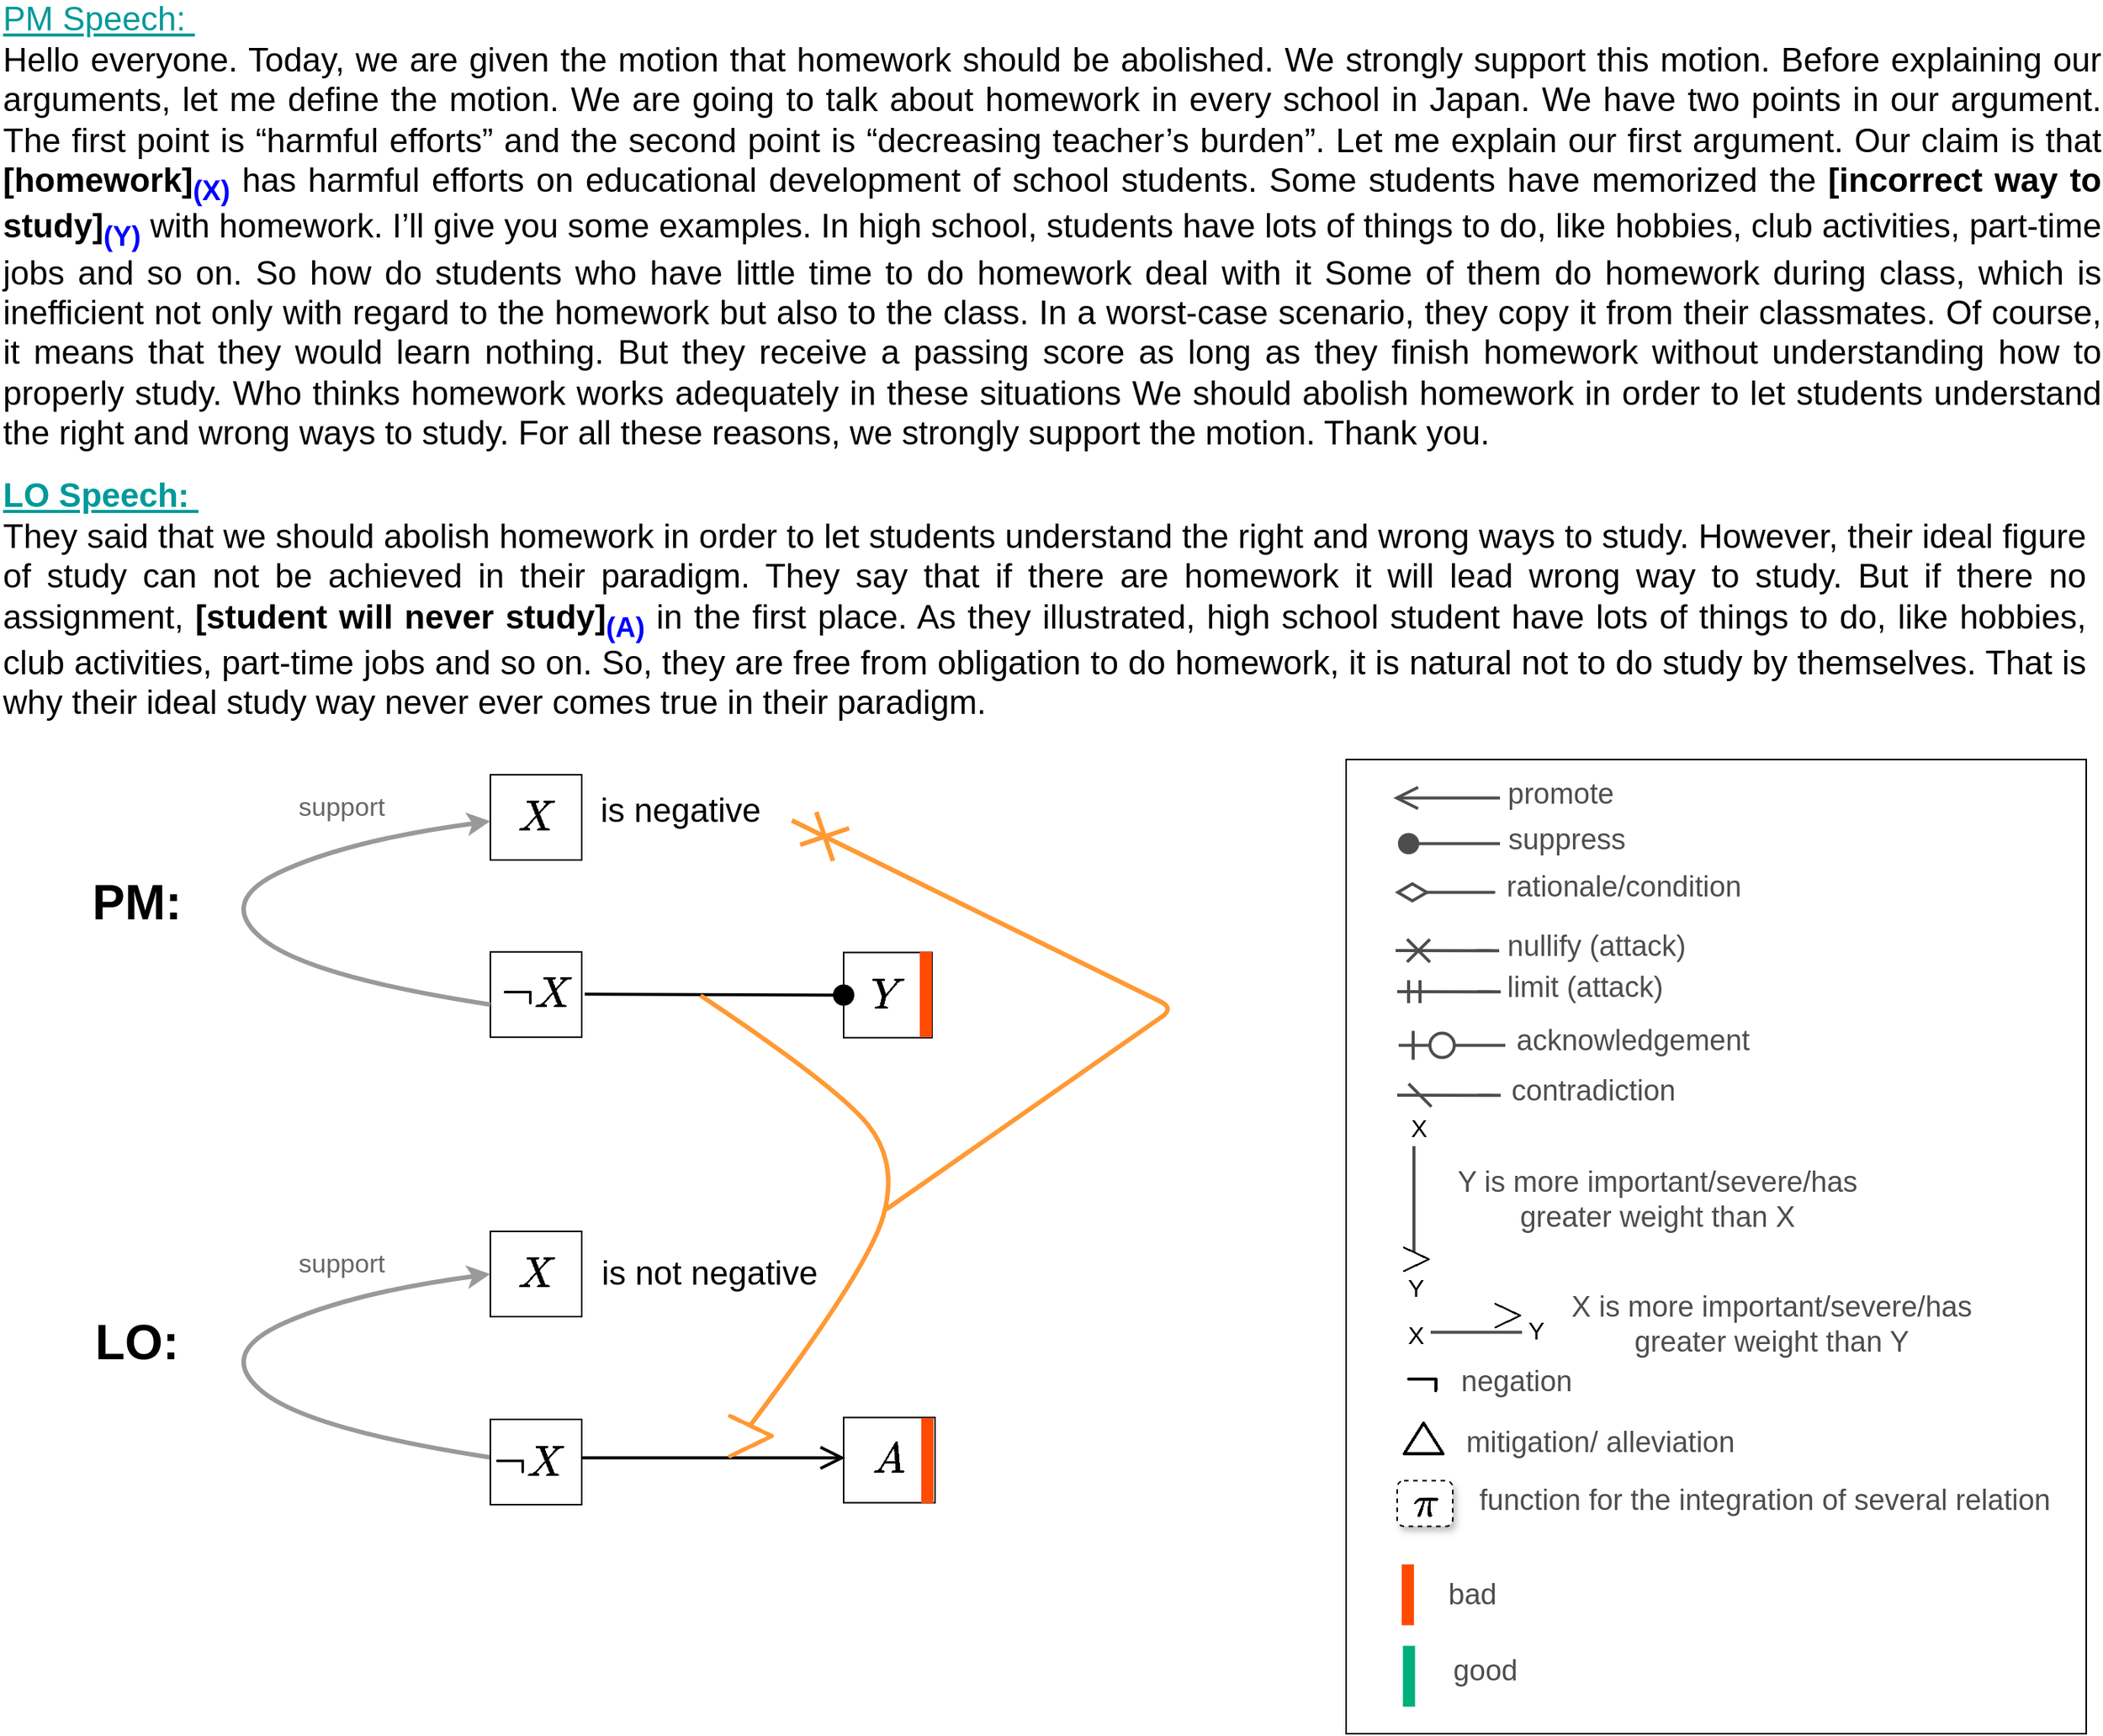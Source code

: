 <mxfile version="16.1.2" type="device"><diagram id="NebdKccpn1Tcwdz-Rh-k" name="Page-1"><mxGraphModel dx="1892" dy="1344" grid="1" gridSize="10" guides="1" tooltips="1" connect="1" arrows="1" fold="1" page="1" pageScale="1" pageWidth="1100" pageHeight="1700" math="1" shadow="0"><root><mxCell id="0"/><mxCell id="1" parent="0"/><mxCell id="UqYzVpXplDqsbALxIXjI-1" value="&lt;div style=&quot;text-align: justify ; font-size: 22px&quot;&gt;&lt;font style=&quot;font-size: 22px&quot; color=&quot;#009999&quot;&gt;&lt;u&gt;PM Speech:&amp;nbsp;&lt;/u&gt;&lt;/font&gt;&lt;/div&gt;&lt;div style=&quot;text-align: justify&quot;&gt;&lt;span style=&quot;font-size: 22px&quot;&gt;Hello everyone. Today, we are given the motion that homework should be abolished. We strongly support this motion. Before explaining our arguments, let me define the motion. We are going to talk about homework in every school in Japan. We have two points in our argument. The first point is “harmful efforts” and the second point is “decreasing teacher’s burden”. Let me explain our first argument. Our claim is that &lt;b&gt;[homework]&lt;sub&gt;&lt;font color=&quot;#0000ff&quot;&gt;(X)&lt;/font&gt;&lt;/sub&gt;&lt;/b&gt; has harmful efforts on educational development of school students. Some students have memorized the &lt;b&gt;[incorrect way to study]&lt;sub&gt;&lt;font color=&quot;#0000ff&quot;&gt;(Y)&lt;/font&gt;&lt;/sub&gt;&lt;/b&gt; with homework. I’ll give you some examples. In high school, students have lots of things to do, like hobbies, club activities, part-time jobs and so on. So how do students who have little time to do homework deal with it Some of them do homework during class, which is inefficient not only with regard to the homework but also to the class. In a worst-case scenario, they copy it from their classmates. Of course, it means that they would learn nothing. But they receive a passing score as long as they finish homework without understanding how to properly study. Who thinks homework works adequately in these situations We should abolish homework in order to let students understand the right and wrong ways to study. For all these reasons, we strongly support the motion. Thank you.&lt;/span&gt;&lt;br&gt;&lt;/div&gt;" style="text;html=1;strokeColor=none;fillColor=none;align=left;verticalAlign=middle;whiteSpace=wrap;rounded=0;" parent="1" vertex="1"><mxGeometry x="550" y="20" width="1380" height="260" as="geometry"/></mxCell><mxCell id="UqYzVpXplDqsbALxIXjI-18" value="&lt;font size=&quot;1&quot;&gt;&lt;b style=&quot;font-size: 32px&quot;&gt;PM:&lt;/b&gt;&lt;/font&gt;" style="text;html=1;strokeColor=none;fillColor=none;align=center;verticalAlign=middle;whiteSpace=wrap;rounded=0;" parent="1" vertex="1"><mxGeometry x="600" y="574" width="80" height="40" as="geometry"/></mxCell><mxCell id="UqYzVpXplDqsbALxIXjI-19" value="&lt;font size=&quot;1&quot;&gt;&lt;b style=&quot;font-size: 32px&quot;&gt;LO:&lt;/b&gt;&lt;/font&gt;" style="text;html=1;strokeColor=none;fillColor=none;align=center;verticalAlign=middle;whiteSpace=wrap;rounded=0;" parent="1" vertex="1"><mxGeometry x="600" y="862.75" width="80" height="40" as="geometry"/></mxCell><mxCell id="UqYzVpXplDqsbALxIXjI-66" value="&lt;font style=&quot;font-size: 24px&quot;&gt;$$X$$&lt;/font&gt;" style="whiteSpace=wrap;html=1;align=center;" parent="1" vertex="1"><mxGeometry x="872" y="510" width="60" height="56" as="geometry"/></mxCell><mxCell id="UqYzVpXplDqsbALxIXjI-67" value="&lt;font style=&quot;font-size: 22px&quot;&gt;is negative&lt;/font&gt;" style="text;html=1;strokeColor=none;fillColor=none;align=center;verticalAlign=middle;whiteSpace=wrap;rounded=0;" parent="1" vertex="1"><mxGeometry x="942" y="516.5" width="110" height="35" as="geometry"/></mxCell><mxCell id="UqYzVpXplDqsbALxIXjI-78" value="&lt;font style=&quot;font-size: 17px&quot; color=&quot;#666666&quot;&gt;support&lt;/font&gt;" style="text;html=1;fillColor=none;align=center;verticalAlign=middle;whiteSpace=wrap;rounded=0;rotation=0;" parent="1" vertex="1"><mxGeometry x="742" y="516.5" width="65" height="30" as="geometry"/></mxCell><mxCell id="UqYzVpXplDqsbALxIXjI-79" value="&lt;font style=&quot;font-size: 24px&quot;&gt;$$X$$&lt;/font&gt;" style="whiteSpace=wrap;html=1;align=center;" parent="1" vertex="1"><mxGeometry x="872" y="810" width="60" height="56" as="geometry"/></mxCell><mxCell id="UqYzVpXplDqsbALxIXjI-80" value="&lt;font style=&quot;font-size: 22px&quot;&gt;is not negative&lt;/font&gt;" style="text;html=1;strokeColor=none;fillColor=none;align=center;verticalAlign=middle;whiteSpace=wrap;rounded=0;" parent="1" vertex="1"><mxGeometry x="932" y="820.5" width="168" height="35" as="geometry"/></mxCell><mxCell id="UqYzVpXplDqsbALxIXjI-85" value="" style="curved=1;endArrow=classic;html=1;strokeWidth=3;exitX=0;exitY=0.5;exitDx=0;exitDy=0;entryX=0;entryY=0.5;entryDx=0;entryDy=0;strokeColor=#999999;" parent="1" target="UqYzVpXplDqsbALxIXjI-79" edge="1"><mxGeometry width="50" height="50" relative="1" as="geometry"><mxPoint x="872" y="958.5" as="sourcePoint"/><mxPoint x="642" y="910.0" as="targetPoint"/><Array as="points"><mxPoint x="752" y="940"/><mxPoint x="692" y="890.0"/><mxPoint x="782" y="850"/></Array></mxGeometry></mxCell><mxCell id="UqYzVpXplDqsbALxIXjI-86" value="&lt;font style=&quot;font-size: 17px&quot; color=&quot;#666666&quot;&gt;support&lt;/font&gt;" style="text;html=1;fillColor=none;align=center;verticalAlign=middle;whiteSpace=wrap;rounded=0;rotation=0;" parent="1" vertex="1"><mxGeometry x="742" y="816.5" width="65" height="30" as="geometry"/></mxCell><mxCell id="TlyaoN2gSQJr0GqYaBix-1" value="&lt;div style=&quot;text-align: justify ; font-size: 22px&quot;&gt;&lt;font style=&quot;font-size: 22px&quot; color=&quot;#009999&quot;&gt;&lt;b&gt;&lt;u&gt;LO Speech:&amp;nbsp;&lt;/u&gt;&lt;/b&gt;&lt;/font&gt;&lt;/div&gt;&lt;div style=&quot;text-align: justify&quot;&gt;&lt;span style=&quot;font-size: 22px&quot;&gt;They said that we should abolish homework in order to let students understand the right and wrong ways to study. However, their ideal figure of study can not be achieved in their paradigm. They say that if there are homework it will lead wrong way to study. But if there no assignment, &lt;b&gt;[student will never study]&lt;sub&gt;&lt;font color=&quot;#0000ff&quot;&gt;(A)&lt;/font&gt;&lt;/sub&gt;&lt;/b&gt; in the first place. As they illustrated, high school student have lots of things to do, like hobbies, club activities, part-time jobs and so on. So, they are free from obligation to do homework, it is natural not to do study by themselves. That is why their ideal study way never ever comes true in their paradigm.&lt;/span&gt;&lt;br&gt;&lt;/div&gt;" style="text;html=1;strokeColor=none;fillColor=none;align=left;verticalAlign=middle;whiteSpace=wrap;rounded=0;" parent="1" vertex="1"><mxGeometry x="550" y="300" width="1370" height="190" as="geometry"/></mxCell><mxCell id="zVyg_gZ9mH3cBOG2_dau-1" value="&lt;span style=&quot;font-size: 24px&quot;&gt;$$\boldsymbol{\neg}X$$&lt;/span&gt;" style="whiteSpace=wrap;html=1;align=left;" parent="1" vertex="1"><mxGeometry x="872" y="933.5" width="60" height="56" as="geometry"/></mxCell><mxCell id="zVyg_gZ9mH3cBOG2_dau-2" value="&lt;font style=&quot;font-size: 24px&quot;&gt;$$A$$&lt;/font&gt;" style="whiteSpace=wrap;html=1;align=center;" parent="1" vertex="1"><mxGeometry x="1104" y="932.25" width="60" height="56" as="geometry"/></mxCell><mxCell id="a3201PuDjMksrVRd_3H--1" value="" style="endArrow=open;html=1;fontColor=#666666;endSize=12;entryX=0;entryY=0.5;entryDx=0;entryDy=0;endFill=0;strokeWidth=2;" parent="1" edge="1"><mxGeometry width="50" height="50" relative="1" as="geometry"><mxPoint x="932" y="958.75" as="sourcePoint"/><mxPoint x="1105" y="958.75" as="targetPoint"/></mxGeometry></mxCell><mxCell id="a3201PuDjMksrVRd_3H--5" value="" style="whiteSpace=wrap;html=1;fontColor=#666666;strokeColor=none;fillColor=#FF4B00;" parent="1" vertex="1"><mxGeometry x="1155" y="932.5" width="8" height="56" as="geometry"/></mxCell><mxCell id="a3201PuDjMksrVRd_3H--9" value="&lt;span style=&quot;font-size: 24px&quot;&gt;$$\boldsymbol{\neg}X$$&lt;/span&gt;" style="whiteSpace=wrap;html=1;align=center;" parent="1" vertex="1"><mxGeometry x="872" y="626.38" width="60" height="56" as="geometry"/></mxCell><mxCell id="a3201PuDjMksrVRd_3H--10" value="&lt;font style=&quot;font-size: 24px&quot;&gt;$$Y$$&lt;/font&gt;" style="whiteSpace=wrap;html=1;align=center;" parent="1" vertex="1"><mxGeometry x="1104" y="626.75" width="58" height="56" as="geometry"/></mxCell><mxCell id="a3201PuDjMksrVRd_3H--11" value="" style="whiteSpace=wrap;html=1;fontColor=#666666;strokeColor=none;fillColor=#FF4B00;" parent="1" vertex="1"><mxGeometry x="1154" y="626.25" width="8" height="56" as="geometry"/></mxCell><mxCell id="a3201PuDjMksrVRd_3H--12" value="" style="endArrow=oval;html=1;fontColor=#666666;endSize=12;entryX=0;entryY=0.5;entryDx=0;entryDy=0;endFill=1;strokeWidth=2;exitX=1;exitY=0.5;exitDx=0;exitDy=0;" parent="1" target="a3201PuDjMksrVRd_3H--10" edge="1"><mxGeometry width="50" height="50" relative="1" as="geometry"><mxPoint x="934" y="654.08" as="sourcePoint"/><mxPoint x="1100" y="654.33" as="targetPoint"/></mxGeometry></mxCell><mxCell id="hndT9x4nRhEQMueXy8tr-1" value="" style="curved=1;endArrow=classic;html=1;strokeWidth=3;exitX=0;exitY=0.5;exitDx=0;exitDy=0;entryX=0;entryY=0.5;entryDx=0;entryDy=0;strokeColor=#999999;" parent="1" edge="1"><mxGeometry width="50" height="50" relative="1" as="geometry"><mxPoint x="872" y="661" as="sourcePoint"/><mxPoint x="872" y="540.5" as="targetPoint"/><Array as="points"><mxPoint x="752" y="642.5"/><mxPoint x="692" y="592.5"/><mxPoint x="782" y="552.5"/></Array></mxGeometry></mxCell><mxCell id="hndT9x4nRhEQMueXy8tr-2" value="" style="curved=1;endArrow=none;html=1;strokeWidth=3;endFill=0;strokeColor=#FF9933;startArrow=none;" parent="1" edge="1"><mxGeometry width="50" height="50" relative="1" as="geometry"><mxPoint x="1043" y="937" as="sourcePoint"/><mxPoint x="1010" y="655" as="targetPoint"/><Array as="points"><mxPoint x="1120" y="835"/><mxPoint x="1140" y="765"/><mxPoint x="1100" y="715"/></Array></mxGeometry></mxCell><mxCell id="hndT9x4nRhEQMueXy8tr-3" value="&lt;font style=&quot;font-size: 36px&quot; color=&quot;#ff9933&quot;&gt;$$\boldsymbol{&amp;gt;}$$&lt;/font&gt;" style="text;html=1;strokeColor=none;fillColor=none;align=center;verticalAlign=middle;whiteSpace=wrap;rounded=0;fontSize=24;fontStyle=1;horizontal=1;" parent="1" vertex="1"><mxGeometry x="1023" y="932.25" width="40" height="20" as="geometry"/></mxCell><mxCell id="hndT9x4nRhEQMueXy8tr-4" value="" style="endArrow=none;html=1;endSize=0;strokeWidth=3;startArrow=cross;startFill=0;startSize=20;strokeColor=#FF9933;" parent="1" edge="1"><mxGeometry width="50" height="50" relative="1" as="geometry"><mxPoint x="1070" y="540" as="sourcePoint"/><mxPoint x="1132" y="795.5" as="targetPoint"/><Array as="points"><mxPoint x="1321" y="663.38"/></Array></mxGeometry></mxCell><mxCell id="FM7KHdDuu4lq6kMpgukw-1" value="" style="rounded=0;whiteSpace=wrap;html=1;glass=0;sketch=0;strokeColor=default;fillColor=none;" parent="1" vertex="1"><mxGeometry x="1434" y="500" width="486" height="640" as="geometry"/></mxCell><mxCell id="FM7KHdDuu4lq6kMpgukw-2" value="" style="endArrow=ERzeroToOne;html=1;endFill=1;endSize=16;strokeWidth=2;strokeColor=#4D4D4D;" parent="1" edge="1"><mxGeometry width="50" height="50" relative="1" as="geometry"><mxPoint x="1538.5" y="687.75" as="sourcePoint"/><mxPoint x="1468.5" y="687.75" as="targetPoint"/></mxGeometry></mxCell><mxCell id="FM7KHdDuu4lq6kMpgukw-3" value="" style="endArrow=none;html=1;endSize=16;strokeWidth=2;strokeColor=#4D4D4D;" parent="1" edge="1"><mxGeometry width="50" height="50" relative="1" as="geometry"><mxPoint x="1478.5" y="824.0" as="sourcePoint"/><mxPoint x="1478.5" y="754.0" as="targetPoint"/></mxGeometry></mxCell><mxCell id="FM7KHdDuu4lq6kMpgukw-4" value="&lt;span style=&quot;font-size: 24px&quot;&gt;&lt;font style=&quot;font-size: 24px&quot;&gt;$$&amp;gt;$$&lt;/font&gt;&lt;/span&gt;" style="text;html=1;strokeColor=none;fillColor=none;align=center;verticalAlign=middle;whiteSpace=wrap;rounded=0;fontSize=24;fontStyle=1;horizontal=1;" parent="1" vertex="1"><mxGeometry x="1459.5" y="817" width="40" height="20" as="geometry"/></mxCell><mxCell id="FM7KHdDuu4lq6kMpgukw-5" value="&lt;span style=&quot;font-size: 19px&quot;&gt;Y is more important/severe/has greater weight than X&lt;/span&gt;" style="text;html=1;strokeColor=none;fillColor=none;align=center;verticalAlign=middle;whiteSpace=wrap;rounded=0;fontColor=#4D4D4D;" parent="1" vertex="1"><mxGeometry x="1490.5" y="764" width="294.5" height="50" as="geometry"/></mxCell><mxCell id="FM7KHdDuu4lq6kMpgukw-6" value="&lt;font style=&quot;font-size: 16px&quot;&gt;X&lt;/font&gt;" style="text;html=1;strokeColor=none;fillColor=none;align=center;verticalAlign=middle;whiteSpace=wrap;rounded=0;fontSize=14;" parent="1" vertex="1"><mxGeometry x="1461.5" y="731.75" width="40" height="20" as="geometry"/></mxCell><mxCell id="FM7KHdDuu4lq6kMpgukw-7" value="&lt;font style=&quot;font-size: 16px&quot;&gt;Y&lt;/font&gt;" style="text;html=1;strokeColor=none;fillColor=none;align=center;verticalAlign=middle;whiteSpace=wrap;rounded=0;fontSize=14;" parent="1" vertex="1"><mxGeometry x="1459.5" y="837" width="40" height="20" as="geometry"/></mxCell><mxCell id="FM7KHdDuu4lq6kMpgukw-8" value="" style="endArrow=none;html=1;endSize=0;strokeWidth=2;startArrow=cross;startFill=0;startSize=12;strokeColor=#4D4D4D;" parent="1" edge="1"><mxGeometry width="50" height="50" relative="1" as="geometry"><mxPoint x="1466.5" y="625.5" as="sourcePoint"/><mxPoint x="1534.5" y="625.62" as="targetPoint"/><Array as="points"><mxPoint x="1534.5" y="625.62"/><mxPoint x="1516.5" y="625.5"/></Array></mxGeometry></mxCell><mxCell id="FM7KHdDuu4lq6kMpgukw-9" value="&lt;font style=&quot;font-size: 19px&quot;&gt;nullify (attack)&lt;/font&gt;" style="text;html=1;strokeColor=none;fillColor=none;align=center;verticalAlign=middle;whiteSpace=wrap;rounded=0;fontColor=#4D4D4D;" parent="1" vertex="1"><mxGeometry x="1528.5" y="605.75" width="138.5" height="34" as="geometry"/></mxCell><mxCell id="FM7KHdDuu4lq6kMpgukw-10" value="" style="endArrow=open;html=1;fontColor=#666666;endSize=12;endFill=0;strokeWidth=2;strokeColor=#4D4D4D;" parent="1" edge="1"><mxGeometry width="50" height="50" relative="1" as="geometry"><mxPoint x="1535" y="525.25" as="sourcePoint"/><mxPoint x="1465" y="525.25" as="targetPoint"/></mxGeometry></mxCell><mxCell id="FM7KHdDuu4lq6kMpgukw-11" value="&lt;span style=&quot;font-size: 19px&quot;&gt;promote&lt;/span&gt;" style="text;html=1;strokeColor=none;fillColor=none;align=center;verticalAlign=middle;whiteSpace=wrap;rounded=0;fontColor=#4D4D4D;" parent="1" vertex="1"><mxGeometry x="1535" y="506.25" width="80" height="34" as="geometry"/></mxCell><mxCell id="FM7KHdDuu4lq6kMpgukw-12" value="" style="endArrow=oval;html=1;fontColor=#666666;endSize=12;endFill=1;strokeWidth=2;strokeColor=#4D4D4D;" parent="1" edge="1"><mxGeometry width="50" height="50" relative="1" as="geometry"><mxPoint x="1535" y="555.25" as="sourcePoint"/><mxPoint x="1475" y="555.25" as="targetPoint"/></mxGeometry></mxCell><mxCell id="FM7KHdDuu4lq6kMpgukw-13" value="&lt;span style=&quot;font-size: 19px&quot;&gt;suppress&lt;/span&gt;" style="text;html=1;strokeColor=none;fillColor=none;align=center;verticalAlign=middle;whiteSpace=wrap;rounded=0;fontColor=#4D4D4D;" parent="1" vertex="1"><mxGeometry x="1539" y="536.25" width="80" height="34" as="geometry"/></mxCell><mxCell id="FM7KHdDuu4lq6kMpgukw-14" value="" style="endArrow=none;html=1;endSize=0;strokeWidth=2;startArrow=diamondThin;startFill=0;startSize=17;strokeColor=#4D4D4D;" parent="1" edge="1"><mxGeometry width="50" height="50" relative="1" as="geometry"><mxPoint x="1466" y="587.25" as="sourcePoint"/><mxPoint x="1504" y="587.25" as="targetPoint"/><Array as="points"><mxPoint x="1536" y="587.25"/><mxPoint x="1514" y="587.25"/></Array></mxGeometry></mxCell><mxCell id="FM7KHdDuu4lq6kMpgukw-15" value="&lt;font style=&quot;font-size: 19px&quot;&gt;rationale/condition&lt;/font&gt;" style="text;html=1;strokeColor=none;fillColor=none;align=center;verticalAlign=middle;whiteSpace=wrap;rounded=0;fontColor=#4D4D4D;" parent="1" vertex="1"><mxGeometry x="1531" y="567.25" width="171" height="34" as="geometry"/></mxCell><mxCell id="FM7KHdDuu4lq6kMpgukw-16" value="&lt;font style=&quot;font-size: 19px&quot;&gt;acknowledgement&lt;/font&gt;" style="text;html=1;strokeColor=none;fillColor=none;align=center;verticalAlign=middle;whiteSpace=wrap;rounded=0;fontColor=#4D4D4D;" parent="1" vertex="1"><mxGeometry x="1539" y="667.75" width="167" height="34" as="geometry"/></mxCell><mxCell id="FM7KHdDuu4lq6kMpgukw-17" value="" style="endArrow=none;html=1;endSize=16;strokeWidth=2;strokeColor=#4D4D4D;" parent="1" edge="1"><mxGeometry width="50" height="50" relative="1" as="geometry"><mxPoint x="1549.5" y="876.25" as="sourcePoint"/><mxPoint x="1489.5" y="876.25" as="targetPoint"/></mxGeometry></mxCell><mxCell id="FM7KHdDuu4lq6kMpgukw-18" value="&lt;span style=&quot;font-size: 24px&quot;&gt;&lt;font style=&quot;font-size: 24px&quot;&gt;$$&amp;gt;$$&lt;/font&gt;&lt;/span&gt;" style="text;html=1;strokeColor=none;fillColor=none;align=center;verticalAlign=middle;whiteSpace=wrap;rounded=0;fontSize=24;fontStyle=1;horizontal=1;" parent="1" vertex="1"><mxGeometry x="1519.5" y="854.25" width="40" height="20" as="geometry"/></mxCell><mxCell id="FM7KHdDuu4lq6kMpgukw-19" value="&lt;font style=&quot;font-size: 16px&quot;&gt;X&lt;/font&gt;" style="text;html=1;strokeColor=none;fillColor=none;align=center;verticalAlign=middle;whiteSpace=wrap;rounded=0;fontSize=14;" parent="1" vertex="1"><mxGeometry x="1459.5" y="868.25" width="40" height="20" as="geometry"/></mxCell><mxCell id="FM7KHdDuu4lq6kMpgukw-20" value="&lt;font style=&quot;font-size: 16px&quot;&gt;Y&lt;/font&gt;" style="text;html=1;strokeColor=none;fillColor=none;align=center;verticalAlign=middle;whiteSpace=wrap;rounded=0;fontSize=14;" parent="1" vertex="1"><mxGeometry x="1538.5" y="865.25" width="40" height="20" as="geometry"/></mxCell><mxCell id="FM7KHdDuu4lq6kMpgukw-21" value="&lt;span style=&quot;font-size: 19px&quot;&gt;X is more important/severe/has greater weight&amp;nbsp;&lt;/span&gt;&lt;span style=&quot;font-size: 19px&quot;&gt;than Y&lt;/span&gt;" style="text;html=1;strokeColor=none;fillColor=none;align=center;verticalAlign=middle;whiteSpace=wrap;rounded=0;fontColor=#4D4D4D;" parent="1" vertex="1"><mxGeometry x="1579.5" y="854.25" width="266.5" height="34" as="geometry"/></mxCell><mxCell id="FM7KHdDuu4lq6kMpgukw-22" value="" style="endArrow=none;html=1;endSize=0;strokeWidth=2;startArrow=dash;startFill=0;startSize=12;strokeColor=#4D4D4D;" parent="1" edge="1"><mxGeometry width="50" height="50" relative="1" as="geometry"><mxPoint x="1467.5" y="720.5" as="sourcePoint"/><mxPoint x="1535.5" y="720.62" as="targetPoint"/><Array as="points"><mxPoint x="1535.5" y="720.62"/><mxPoint x="1517.5" y="720.5"/></Array></mxGeometry></mxCell><mxCell id="FM7KHdDuu4lq6kMpgukw-23" value="&lt;font style=&quot;font-size: 19px&quot;&gt;contradiction&lt;/font&gt;" style="text;html=1;strokeColor=none;fillColor=none;align=center;verticalAlign=middle;whiteSpace=wrap;rounded=0;fontColor=#4D4D4D;" parent="1" vertex="1"><mxGeometry x="1541.5" y="700.75" width="109" height="34" as="geometry"/></mxCell><mxCell id="FM7KHdDuu4lq6kMpgukw-24" value="" style="whiteSpace=wrap;html=1;fontColor=#666666;strokeColor=none;fillColor=#FF4B00;" parent="1" vertex="1"><mxGeometry x="1470.5" y="1028.75" width="8" height="40" as="geometry"/></mxCell><mxCell id="FM7KHdDuu4lq6kMpgukw-25" value="&lt;span style=&quot;font-size: 19px&quot;&gt;bad&lt;/span&gt;" style="text;html=1;strokeColor=none;fillColor=none;align=center;verticalAlign=middle;whiteSpace=wrap;rounded=0;fontColor=#4D4D4D;" parent="1" vertex="1"><mxGeometry x="1489" y="1031.75" width="55.5" height="34" as="geometry"/></mxCell><mxCell id="FM7KHdDuu4lq6kMpgukw-26" value="" style="whiteSpace=wrap;html=1;fontColor=#666666;strokeColor=none;fillColor=#03AF7A;" parent="1" vertex="1"><mxGeometry x="1471.25" y="1082.25" width="8" height="40" as="geometry"/></mxCell><mxCell id="FM7KHdDuu4lq6kMpgukw-27" value="&lt;span style=&quot;font-size: 19px&quot;&gt;good&lt;/span&gt;" style="text;html=1;strokeColor=none;fillColor=none;align=center;verticalAlign=middle;whiteSpace=wrap;rounded=0;fontColor=#4D4D4D;" parent="1" vertex="1"><mxGeometry x="1492" y="1082.25" width="66.5" height="34" as="geometry"/></mxCell><mxCell id="FM7KHdDuu4lq6kMpgukw-28" value="&lt;span style=&quot;font-size: 19px&quot;&gt;mitigation/&amp;nbsp;&lt;/span&gt;&lt;span style=&quot;font-size: 19px&quot;&gt;alleviation&lt;/span&gt;" style="text;html=1;strokeColor=none;fillColor=none;align=center;verticalAlign=middle;whiteSpace=wrap;rounded=0;fontColor=#4D4D4D;" parent="1" vertex="1"><mxGeometry x="1508.25" y="931.5" width="186" height="34" as="geometry"/></mxCell><mxCell id="FM7KHdDuu4lq6kMpgukw-29" value="&lt;font style=&quot;font-size: 26px&quot;&gt;$$\boldsymbol{\triangle}$$&lt;/font&gt;" style="text;html=1;strokeColor=none;fillColor=none;align=center;verticalAlign=middle;whiteSpace=wrap;rounded=0;" parent="1" vertex="1"><mxGeometry x="1455.25" y="930.5" width="60" height="35" as="geometry"/></mxCell><mxCell id="FM7KHdDuu4lq6kMpgukw-30" value="&lt;font style=&quot;font-size: 26px&quot;&gt;$$\boldsymbol{\neg}$$&lt;/font&gt;" style="text;html=1;strokeColor=none;fillColor=none;align=center;verticalAlign=middle;whiteSpace=wrap;rounded=0;" parent="1" vertex="1"><mxGeometry x="1453.5" y="891.5" width="60" height="35" as="geometry"/></mxCell><mxCell id="FM7KHdDuu4lq6kMpgukw-31" value="&lt;span style=&quot;font-size: 19px&quot;&gt;negation&lt;/span&gt;" style="text;html=1;strokeColor=none;fillColor=none;align=center;verticalAlign=middle;whiteSpace=wrap;rounded=0;fontColor=#4D4D4D;" parent="1" vertex="1"><mxGeometry x="1506" y="891.5" width="80" height="34" as="geometry"/></mxCell><mxCell id="FM7KHdDuu4lq6kMpgukw-32" value="&lt;font style=&quot;font-size: 24px&quot;&gt;$$\pi$$&lt;/font&gt;" style="whiteSpace=wrap;html=1;dashed=1;perimeterSpacing=0;shadow=1;align=center;rounded=1;" parent="1" vertex="1"><mxGeometry x="1467.5" y="973.75" width="36.5" height="30" as="geometry"/></mxCell><mxCell id="FM7KHdDuu4lq6kMpgukw-33" value="&lt;span style=&quot;font-size: 19px&quot;&gt;function for the integration of several relation&lt;/span&gt;" style="text;html=1;strokeColor=none;fillColor=none;align=center;verticalAlign=middle;whiteSpace=wrap;rounded=0;fontColor=#4D4D4D;" parent="1" vertex="1"><mxGeometry x="1508.25" y="969.75" width="401.75" height="34" as="geometry"/></mxCell><mxCell id="FM7KHdDuu4lq6kMpgukw-34" value="" style="endArrow=none;html=1;endSize=0;strokeWidth=2;startArrow=ERmandOne;startFill=0;startSize=12;strokeColor=#4D4D4D;" parent="1" edge="1"><mxGeometry width="50" height="50" relative="1" as="geometry"><mxPoint x="1467.5" y="652.5" as="sourcePoint"/><mxPoint x="1535.5" y="652.62" as="targetPoint"/><Array as="points"><mxPoint x="1535.5" y="652.62"/><mxPoint x="1517.5" y="652.5"/></Array></mxGeometry></mxCell><mxCell id="FM7KHdDuu4lq6kMpgukw-35" value="&lt;span style=&quot;font-size: 19px&quot;&gt;limit (attack)&lt;/span&gt;" style="text;html=1;strokeColor=none;fillColor=none;align=center;verticalAlign=middle;whiteSpace=wrap;rounded=0;fontColor=#4D4D4D;" parent="1" vertex="1"><mxGeometry x="1526.5" y="632.75" width="127.5" height="34" as="geometry"/></mxCell></root></mxGraphModel></diagram></mxfile>